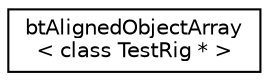 digraph "Graphical Class Hierarchy"
{
  edge [fontname="Helvetica",fontsize="10",labelfontname="Helvetica",labelfontsize="10"];
  node [fontname="Helvetica",fontsize="10",shape=record];
  rankdir="LR";
  Node1 [label="btAlignedObjectArray\l\< class TestRig * \>",height=0.2,width=0.4,color="black", fillcolor="white", style="filled",URL="$classbt_aligned_object_array.html"];
}
